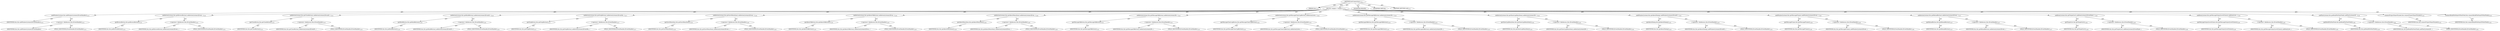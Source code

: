 digraph "initConnections" {  
"111669149765" [label = <(METHOD,initConnections)<SUB>1312</SUB>> ]
"115964117050" [label = <(PARAM,this)<SUB>1312</SUB>> ]
"25769804022" [label = <(BLOCK,&lt;empty&gt;,&lt;empty&gt;)<SUB>1312</SUB>> ]
"30064772540" [label = <(addWindowListener,this.addWindowListener(iEventHandler))<SUB>1313</SUB>> ]
"68719476937" [label = <(IDENTIFIER,this,this.addWindowListener(iEventHandler))<SUB>1313</SUB>> ]
"30064772541" [label = <(&lt;operator&gt;.fieldAccess,this.iEventHandler)<SUB>1313</SUB>> ]
"68719477634" [label = <(IDENTIFIER,this,this.addWindowListener(iEventHandler))> ]
"55834575385" [label = <(FIELD_IDENTIFIER,iEventHandler,iEventHandler)<SUB>1313</SUB>> ]
"30064772542" [label = <(addActionListener,this.getBrowseButton().addActionListener(iEvent...)<SUB>1314</SUB>> ]
"30064772543" [label = <(getBrowseButton,this.getBrowseButton())<SUB>1314</SUB>> ]
"68719476938" [label = <(IDENTIFIER,this,this.getBrowseButton())<SUB>1314</SUB>> ]
"30064772544" [label = <(&lt;operator&gt;.fieldAccess,this.iEventHandler)<SUB>1314</SUB>> ]
"68719477635" [label = <(IDENTIFIER,this,this.getBrowseButton().addActionListener(iEvent...)> ]
"55834575386" [label = <(FIELD_IDENTIFIER,iEventHandler,iEventHandler)<SUB>1314</SUB>> ]
"30064772545" [label = <(addActionListener,this.getCloseButton().addActionListener(iEventH...)<SUB>1315</SUB>> ]
"30064772546" [label = <(getCloseButton,this.getCloseButton())<SUB>1315</SUB>> ]
"68719476939" [label = <(IDENTIFIER,this,this.getCloseButton())<SUB>1315</SUB>> ]
"30064772547" [label = <(&lt;operator&gt;.fieldAccess,this.iEventHandler)<SUB>1315</SUB>> ]
"68719477636" [label = <(IDENTIFIER,this,this.getCloseButton().addActionListener(iEventH...)> ]
"55834575387" [label = <(FIELD_IDENTIFIER,iEventHandler,iEventHandler)<SUB>1315</SUB>> ]
"30064772548" [label = <(addActionListener,this.getBuildButton().addActionListener(iEventH...)<SUB>1316</SUB>> ]
"30064772549" [label = <(getBuildButton,this.getBuildButton())<SUB>1316</SUB>> ]
"68719476940" [label = <(IDENTIFIER,this,this.getBuildButton())<SUB>1316</SUB>> ]
"30064772550" [label = <(&lt;operator&gt;.fieldAccess,this.iEventHandler)<SUB>1316</SUB>> ]
"68719477637" [label = <(IDENTIFIER,this,this.getBuildButton().addActionListener(iEventH...)> ]
"55834575388" [label = <(FIELD_IDENTIFIER,iEventHandler,iEventHandler)<SUB>1316</SUB>> ]
"30064772551" [label = <(addActionListener,this.getStopButton().addActionListener(iEventHa...)<SUB>1317</SUB>> ]
"30064772552" [label = <(getStopButton,this.getStopButton())<SUB>1317</SUB>> ]
"68719476941" [label = <(IDENTIFIER,this,this.getStopButton())<SUB>1317</SUB>> ]
"30064772553" [label = <(&lt;operator&gt;.fieldAccess,this.iEventHandler)<SUB>1317</SUB>> ]
"68719477638" [label = <(IDENTIFIER,this,this.getStopButton().addActionListener(iEventHa...)> ]
"55834575389" [label = <(FIELD_IDENTIFIER,iEventHandler,iEventHandler)<SUB>1317</SUB>> ]
"30064772554" [label = <(addActionListener,this.getSaveMenuItem().addActionListener(iEvent...)<SUB>1318</SUB>> ]
"30064772555" [label = <(getSaveMenuItem,this.getSaveMenuItem())<SUB>1318</SUB>> ]
"68719476942" [label = <(IDENTIFIER,this,this.getSaveMenuItem())<SUB>1318</SUB>> ]
"30064772556" [label = <(&lt;operator&gt;.fieldAccess,this.iEventHandler)<SUB>1318</SUB>> ]
"68719477639" [label = <(IDENTIFIER,this,this.getSaveMenuItem().addActionListener(iEvent...)> ]
"55834575390" [label = <(FIELD_IDENTIFIER,iEventHandler,iEventHandler)<SUB>1318</SUB>> ]
"30064772557" [label = <(addActionListener,this.getAboutOkButton().addActionListener(iEven...)<SUB>1319</SUB>> ]
"30064772558" [label = <(getAboutOkButton,this.getAboutOkButton())<SUB>1319</SUB>> ]
"68719476943" [label = <(IDENTIFIER,this,this.getAboutOkButton())<SUB>1319</SUB>> ]
"30064772559" [label = <(&lt;operator&gt;.fieldAccess,this.iEventHandler)<SUB>1319</SUB>> ]
"68719477640" [label = <(IDENTIFIER,this,this.getAboutOkButton().addActionListener(iEven...)> ]
"55834575391" [label = <(FIELD_IDENTIFIER,iEventHandler,iEventHandler)<SUB>1319</SUB>> ]
"30064772560" [label = <(addActionListener,this.getAboutMenuItem().addActionListener(iEven...)<SUB>1320</SUB>> ]
"30064772561" [label = <(getAboutMenuItem,this.getAboutMenuItem())<SUB>1320</SUB>> ]
"68719476944" [label = <(IDENTIFIER,this,this.getAboutMenuItem())<SUB>1320</SUB>> ]
"30064772562" [label = <(&lt;operator&gt;.fieldAccess,this.iEventHandler)<SUB>1320</SUB>> ]
"68719477641" [label = <(IDENTIFIER,this,this.getAboutMenuItem().addActionListener(iEven...)> ]
"55834575392" [label = <(FIELD_IDENTIFIER,iEventHandler,iEventHandler)<SUB>1320</SUB>> ]
"30064772563" [label = <(addActionListener,this.getMessageOkButton().addActionListener(iEv...)<SUB>1321</SUB>> ]
"30064772564" [label = <(getMessageOkButton,this.getMessageOkButton())<SUB>1321</SUB>> ]
"68719476945" [label = <(IDENTIFIER,this,this.getMessageOkButton())<SUB>1321</SUB>> ]
"30064772565" [label = <(&lt;operator&gt;.fieldAccess,this.iEventHandler)<SUB>1321</SUB>> ]
"68719477642" [label = <(IDENTIFIER,this,this.getMessageOkButton().addActionListener(iEv...)> ]
"55834575393" [label = <(FIELD_IDENTIFIER,iEventHandler,iEventHandler)<SUB>1321</SUB>> ]
"30064772566" [label = <(addActionListener,this.getMessageClearLogButton().addActionListen...)<SUB>1322</SUB>> ]
"30064772567" [label = <(getMessageClearLogButton,this.getMessageClearLogButton())<SUB>1322</SUB>> ]
"68719476946" [label = <(IDENTIFIER,this,this.getMessageClearLogButton())<SUB>1322</SUB>> ]
"30064772568" [label = <(&lt;operator&gt;.fieldAccess,this.iEventHandler)<SUB>1322</SUB>> ]
"68719477643" [label = <(IDENTIFIER,this,this.getMessageClearLogButton().addActionListen...)> ]
"55834575394" [label = <(FIELD_IDENTIFIER,iEventHandler,iEventHandler)<SUB>1322</SUB>> ]
"30064772569" [label = <(addActionListener,this.getMessageOkButton().addActionListener(iEv...)<SUB>1323</SUB>> ]
"30064772570" [label = <(getMessageOkButton,this.getMessageOkButton())<SUB>1323</SUB>> ]
"68719476947" [label = <(IDENTIFIER,this,this.getMessageOkButton())<SUB>1323</SUB>> ]
"30064772571" [label = <(&lt;operator&gt;.fieldAccess,this.iEventHandler)<SUB>1323</SUB>> ]
"68719477644" [label = <(IDENTIFIER,this,this.getMessageOkButton().addActionListener(iEv...)> ]
"55834575395" [label = <(FIELD_IDENTIFIER,iEventHandler,iEventHandler)<SUB>1323</SUB>> ]
"30064772572" [label = <(addActionListener,this.getShowLogMenuItem().addActionListener(iEv...)<SUB>1324</SUB>> ]
"30064772573" [label = <(getShowLogMenuItem,this.getShowLogMenuItem())<SUB>1324</SUB>> ]
"68719476948" [label = <(IDENTIFIER,this,this.getShowLogMenuItem())<SUB>1324</SUB>> ]
"30064772574" [label = <(&lt;operator&gt;.fieldAccess,this.iEventHandler)<SUB>1324</SUB>> ]
"68719477645" [label = <(IDENTIFIER,this,this.getShowLogMenuItem().addActionListener(iEv...)> ]
"55834575396" [label = <(FIELD_IDENTIFIER,iEventHandler,iEventHandler)<SUB>1324</SUB>> ]
"30064772575" [label = <(addWindowListener,this.getAboutDialog().addWindowListener(iEventH...)<SUB>1325</SUB>> ]
"30064772576" [label = <(getAboutDialog,this.getAboutDialog())<SUB>1325</SUB>> ]
"68719476949" [label = <(IDENTIFIER,this,this.getAboutDialog())<SUB>1325</SUB>> ]
"30064772577" [label = <(&lt;operator&gt;.fieldAccess,this.iEventHandler)<SUB>1325</SUB>> ]
"68719477646" [label = <(IDENTIFIER,this,this.getAboutDialog().addWindowListener(iEventH...)> ]
"55834575397" [label = <(FIELD_IDENTIFIER,iEventHandler,iEventHandler)<SUB>1325</SUB>> ]
"30064772578" [label = <(addWindowListener,this.getMessageFrame().addWindowListener(iEvent...)<SUB>1326</SUB>> ]
"30064772579" [label = <(getMessageFrame,this.getMessageFrame())<SUB>1326</SUB>> ]
"68719476950" [label = <(IDENTIFIER,this,this.getMessageFrame())<SUB>1326</SUB>> ]
"30064772580" [label = <(&lt;operator&gt;.fieldAccess,this.iEventHandler)<SUB>1326</SUB>> ]
"68719477647" [label = <(IDENTIFIER,this,this.getMessageFrame().addWindowListener(iEvent...)> ]
"55834575398" [label = <(FIELD_IDENTIFIER,iEventHandler,iEventHandler)<SUB>1326</SUB>> ]
"30064772581" [label = <(addActionListener,this.getReloadButton().addActionListener(iEvent...)<SUB>1327</SUB>> ]
"30064772582" [label = <(getReloadButton,this.getReloadButton())<SUB>1327</SUB>> ]
"68719476951" [label = <(IDENTIFIER,this,this.getReloadButton())<SUB>1327</SUB>> ]
"30064772583" [label = <(&lt;operator&gt;.fieldAccess,this.iEventHandler)<SUB>1327</SUB>> ]
"68719477648" [label = <(IDENTIFIER,this,this.getReloadButton().addActionListener(iEvent...)> ]
"55834575399" [label = <(FIELD_IDENTIFIER,iEventHandler,iEventHandler)<SUB>1327</SUB>> ]
"30064772584" [label = <(addItemListener,this.getTargetList().addItemListener(iEventHand...)<SUB>1328</SUB>> ]
"30064772585" [label = <(getTargetList,this.getTargetList())<SUB>1328</SUB>> ]
"68719476952" [label = <(IDENTIFIER,this,this.getTargetList())<SUB>1328</SUB>> ]
"30064772586" [label = <(&lt;operator&gt;.fieldAccess,this.iEventHandler)<SUB>1328</SUB>> ]
"68719477649" [label = <(IDENTIFIER,this,this.getTargetList().addItemListener(iEventHand...)> ]
"55834575400" [label = <(FIELD_IDENTIFIER,iEventHandler,iEventHandler)<SUB>1328</SUB>> ]
"30064772587" [label = <(addItemListener,this.getMessageOutputLevelChoice().addItemListe...)<SUB>1329</SUB>> ]
"30064772588" [label = <(getMessageOutputLevelChoice,this.getMessageOutputLevelChoice())<SUB>1329</SUB>> ]
"68719476953" [label = <(IDENTIFIER,this,this.getMessageOutputLevelChoice())<SUB>1329</SUB>> ]
"30064772589" [label = <(&lt;operator&gt;.fieldAccess,this.iEventHandler)<SUB>1329</SUB>> ]
"68719477650" [label = <(IDENTIFIER,this,this.getMessageOutputLevelChoice().addItemListe...)> ]
"55834575401" [label = <(FIELD_IDENTIFIER,iEventHandler,iEventHandler)<SUB>1329</SUB>> ]
"30064772590" [label = <(addTextListener,this.getBuildFileTextField().addTextListener(iE...)<SUB>1330</SUB>> ]
"30064772591" [label = <(getBuildFileTextField,this.getBuildFileTextField())<SUB>1330</SUB>> ]
"68719476954" [label = <(IDENTIFIER,this,this.getBuildFileTextField())<SUB>1330</SUB>> ]
"30064772592" [label = <(&lt;operator&gt;.fieldAccess,this.iEventHandler)<SUB>1330</SUB>> ]
"68719477651" [label = <(IDENTIFIER,this,this.getBuildFileTextField().addTextListener(iE...)> ]
"55834575402" [label = <(FIELD_IDENTIFIER,iEventHandler,iEventHandler)<SUB>1330</SUB>> ]
"30064772593" [label = <(connectProjectNameToLabel,this.connectProjectNameToLabel())<SUB>1331</SUB>> ]
"68719476955" [label = <(IDENTIFIER,this,this.connectProjectNameToLabel())<SUB>1331</SUB>> ]
"30064772594" [label = <(connectBuildFileNameToTextField,this.connectBuildFileNameToTextField())<SUB>1332</SUB>> ]
"68719476956" [label = <(IDENTIFIER,this,this.connectBuildFileNameToTextField())<SUB>1332</SUB>> ]
"133143986360" [label = <(MODIFIER,PRIVATE)> ]
"133143986361" [label = <(MODIFIER,VIRTUAL)> ]
"128849018949" [label = <(METHOD_RETURN,void)<SUB>1312</SUB>> ]
  "111669149765" -> "115964117050"  [ label = "AST: "] 
  "111669149765" -> "25769804022"  [ label = "AST: "] 
  "111669149765" -> "133143986360"  [ label = "AST: "] 
  "111669149765" -> "133143986361"  [ label = "AST: "] 
  "111669149765" -> "128849018949"  [ label = "AST: "] 
  "25769804022" -> "30064772540"  [ label = "AST: "] 
  "25769804022" -> "30064772542"  [ label = "AST: "] 
  "25769804022" -> "30064772545"  [ label = "AST: "] 
  "25769804022" -> "30064772548"  [ label = "AST: "] 
  "25769804022" -> "30064772551"  [ label = "AST: "] 
  "25769804022" -> "30064772554"  [ label = "AST: "] 
  "25769804022" -> "30064772557"  [ label = "AST: "] 
  "25769804022" -> "30064772560"  [ label = "AST: "] 
  "25769804022" -> "30064772563"  [ label = "AST: "] 
  "25769804022" -> "30064772566"  [ label = "AST: "] 
  "25769804022" -> "30064772569"  [ label = "AST: "] 
  "25769804022" -> "30064772572"  [ label = "AST: "] 
  "25769804022" -> "30064772575"  [ label = "AST: "] 
  "25769804022" -> "30064772578"  [ label = "AST: "] 
  "25769804022" -> "30064772581"  [ label = "AST: "] 
  "25769804022" -> "30064772584"  [ label = "AST: "] 
  "25769804022" -> "30064772587"  [ label = "AST: "] 
  "25769804022" -> "30064772590"  [ label = "AST: "] 
  "25769804022" -> "30064772593"  [ label = "AST: "] 
  "25769804022" -> "30064772594"  [ label = "AST: "] 
  "30064772540" -> "68719476937"  [ label = "AST: "] 
  "30064772540" -> "30064772541"  [ label = "AST: "] 
  "30064772541" -> "68719477634"  [ label = "AST: "] 
  "30064772541" -> "55834575385"  [ label = "AST: "] 
  "30064772542" -> "30064772543"  [ label = "AST: "] 
  "30064772542" -> "30064772544"  [ label = "AST: "] 
  "30064772543" -> "68719476938"  [ label = "AST: "] 
  "30064772544" -> "68719477635"  [ label = "AST: "] 
  "30064772544" -> "55834575386"  [ label = "AST: "] 
  "30064772545" -> "30064772546"  [ label = "AST: "] 
  "30064772545" -> "30064772547"  [ label = "AST: "] 
  "30064772546" -> "68719476939"  [ label = "AST: "] 
  "30064772547" -> "68719477636"  [ label = "AST: "] 
  "30064772547" -> "55834575387"  [ label = "AST: "] 
  "30064772548" -> "30064772549"  [ label = "AST: "] 
  "30064772548" -> "30064772550"  [ label = "AST: "] 
  "30064772549" -> "68719476940"  [ label = "AST: "] 
  "30064772550" -> "68719477637"  [ label = "AST: "] 
  "30064772550" -> "55834575388"  [ label = "AST: "] 
  "30064772551" -> "30064772552"  [ label = "AST: "] 
  "30064772551" -> "30064772553"  [ label = "AST: "] 
  "30064772552" -> "68719476941"  [ label = "AST: "] 
  "30064772553" -> "68719477638"  [ label = "AST: "] 
  "30064772553" -> "55834575389"  [ label = "AST: "] 
  "30064772554" -> "30064772555"  [ label = "AST: "] 
  "30064772554" -> "30064772556"  [ label = "AST: "] 
  "30064772555" -> "68719476942"  [ label = "AST: "] 
  "30064772556" -> "68719477639"  [ label = "AST: "] 
  "30064772556" -> "55834575390"  [ label = "AST: "] 
  "30064772557" -> "30064772558"  [ label = "AST: "] 
  "30064772557" -> "30064772559"  [ label = "AST: "] 
  "30064772558" -> "68719476943"  [ label = "AST: "] 
  "30064772559" -> "68719477640"  [ label = "AST: "] 
  "30064772559" -> "55834575391"  [ label = "AST: "] 
  "30064772560" -> "30064772561"  [ label = "AST: "] 
  "30064772560" -> "30064772562"  [ label = "AST: "] 
  "30064772561" -> "68719476944"  [ label = "AST: "] 
  "30064772562" -> "68719477641"  [ label = "AST: "] 
  "30064772562" -> "55834575392"  [ label = "AST: "] 
  "30064772563" -> "30064772564"  [ label = "AST: "] 
  "30064772563" -> "30064772565"  [ label = "AST: "] 
  "30064772564" -> "68719476945"  [ label = "AST: "] 
  "30064772565" -> "68719477642"  [ label = "AST: "] 
  "30064772565" -> "55834575393"  [ label = "AST: "] 
  "30064772566" -> "30064772567"  [ label = "AST: "] 
  "30064772566" -> "30064772568"  [ label = "AST: "] 
  "30064772567" -> "68719476946"  [ label = "AST: "] 
  "30064772568" -> "68719477643"  [ label = "AST: "] 
  "30064772568" -> "55834575394"  [ label = "AST: "] 
  "30064772569" -> "30064772570"  [ label = "AST: "] 
  "30064772569" -> "30064772571"  [ label = "AST: "] 
  "30064772570" -> "68719476947"  [ label = "AST: "] 
  "30064772571" -> "68719477644"  [ label = "AST: "] 
  "30064772571" -> "55834575395"  [ label = "AST: "] 
  "30064772572" -> "30064772573"  [ label = "AST: "] 
  "30064772572" -> "30064772574"  [ label = "AST: "] 
  "30064772573" -> "68719476948"  [ label = "AST: "] 
  "30064772574" -> "68719477645"  [ label = "AST: "] 
  "30064772574" -> "55834575396"  [ label = "AST: "] 
  "30064772575" -> "30064772576"  [ label = "AST: "] 
  "30064772575" -> "30064772577"  [ label = "AST: "] 
  "30064772576" -> "68719476949"  [ label = "AST: "] 
  "30064772577" -> "68719477646"  [ label = "AST: "] 
  "30064772577" -> "55834575397"  [ label = "AST: "] 
  "30064772578" -> "30064772579"  [ label = "AST: "] 
  "30064772578" -> "30064772580"  [ label = "AST: "] 
  "30064772579" -> "68719476950"  [ label = "AST: "] 
  "30064772580" -> "68719477647"  [ label = "AST: "] 
  "30064772580" -> "55834575398"  [ label = "AST: "] 
  "30064772581" -> "30064772582"  [ label = "AST: "] 
  "30064772581" -> "30064772583"  [ label = "AST: "] 
  "30064772582" -> "68719476951"  [ label = "AST: "] 
  "30064772583" -> "68719477648"  [ label = "AST: "] 
  "30064772583" -> "55834575399"  [ label = "AST: "] 
  "30064772584" -> "30064772585"  [ label = "AST: "] 
  "30064772584" -> "30064772586"  [ label = "AST: "] 
  "30064772585" -> "68719476952"  [ label = "AST: "] 
  "30064772586" -> "68719477649"  [ label = "AST: "] 
  "30064772586" -> "55834575400"  [ label = "AST: "] 
  "30064772587" -> "30064772588"  [ label = "AST: "] 
  "30064772587" -> "30064772589"  [ label = "AST: "] 
  "30064772588" -> "68719476953"  [ label = "AST: "] 
  "30064772589" -> "68719477650"  [ label = "AST: "] 
  "30064772589" -> "55834575401"  [ label = "AST: "] 
  "30064772590" -> "30064772591"  [ label = "AST: "] 
  "30064772590" -> "30064772592"  [ label = "AST: "] 
  "30064772591" -> "68719476954"  [ label = "AST: "] 
  "30064772592" -> "68719477651"  [ label = "AST: "] 
  "30064772592" -> "55834575402"  [ label = "AST: "] 
  "30064772593" -> "68719476955"  [ label = "AST: "] 
  "30064772594" -> "68719476956"  [ label = "AST: "] 
  "111669149765" -> "115964117050"  [ label = "DDG: "] 
}
